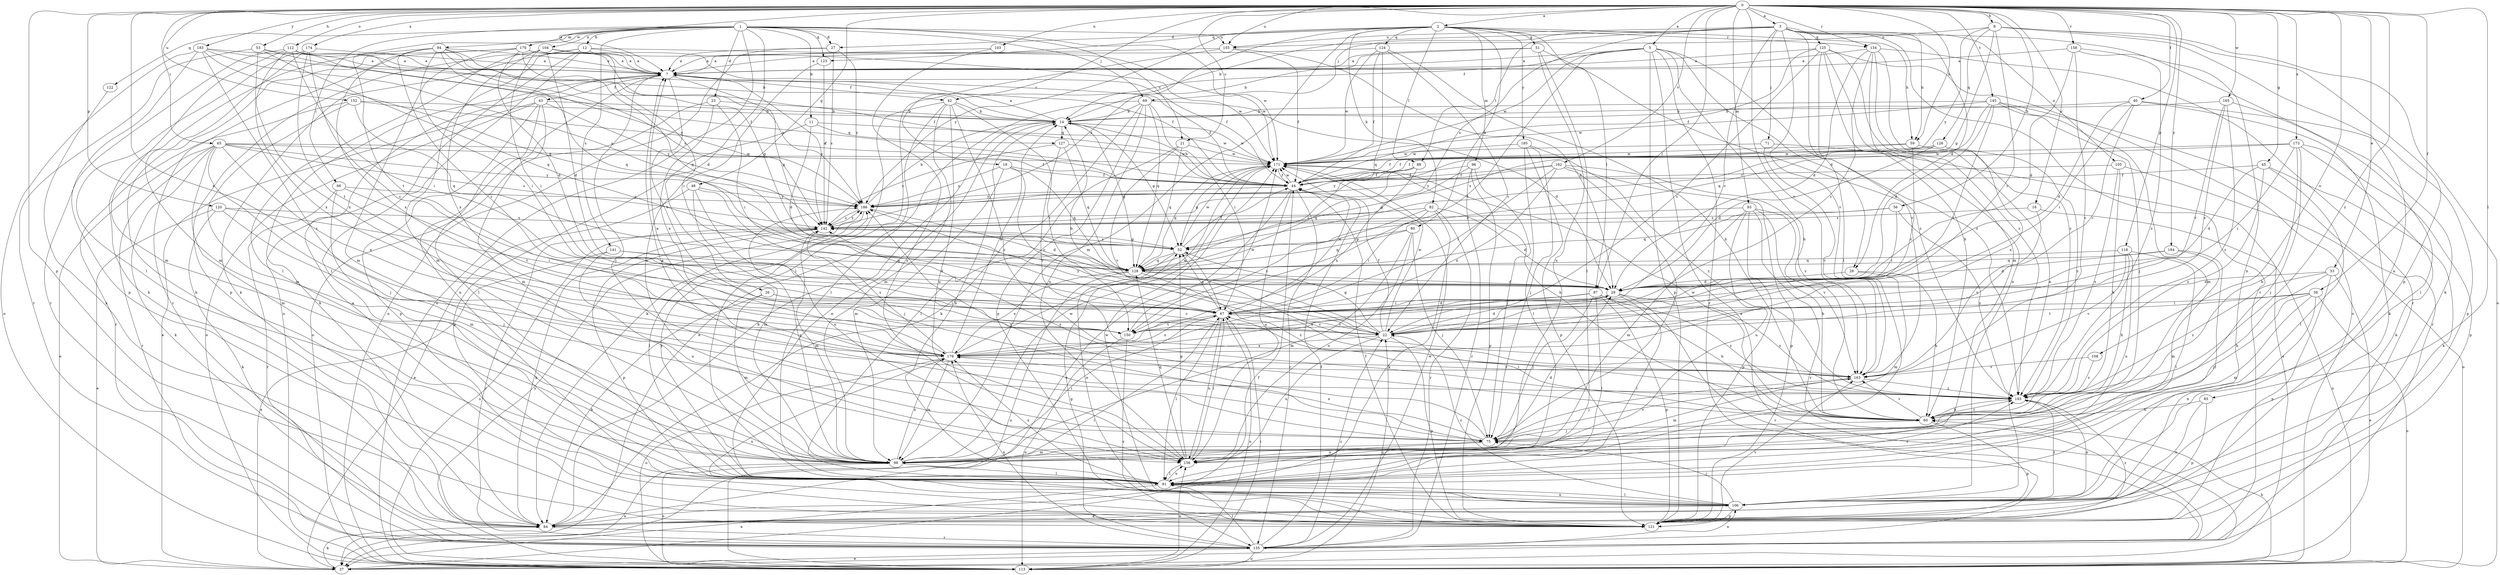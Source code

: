 strict digraph  {
0;
1;
2;
3;
5;
7;
8;
11;
12;
14;
16;
18;
21;
22;
23;
26;
27;
28;
29;
33;
37;
38;
40;
42;
43;
44;
45;
48;
51;
52;
53;
56;
59;
60;
65;
66;
67;
69;
71;
75;
80;
82;
84;
85;
87;
88;
91;
93;
94;
96;
98;
103;
104;
105;
106;
108;
112;
113;
118;
120;
121;
122;
123;
124;
125;
126;
127;
128;
134;
135;
141;
142;
145;
150;
152;
155;
156;
158;
162;
163;
165;
170;
171;
173;
174;
179;
183;
184;
185;
186;
193;
0 -> 2  [label=a];
0 -> 3  [label=a];
0 -> 5  [label=a];
0 -> 7  [label=a];
0 -> 8  [label=b];
0 -> 16  [label=c];
0 -> 18  [label=c];
0 -> 21  [label=c];
0 -> 33  [label=e];
0 -> 38  [label=f];
0 -> 40  [label=f];
0 -> 45  [label=g];
0 -> 48  [label=g];
0 -> 53  [label=h];
0 -> 56  [label=h];
0 -> 59  [label=h];
0 -> 65  [label=i];
0 -> 85  [label=l];
0 -> 87  [label=l];
0 -> 93  [label=m];
0 -> 103  [label=n];
0 -> 108  [label=o];
0 -> 112  [label=o];
0 -> 118  [label=p];
0 -> 120  [label=p];
0 -> 121  [label=p];
0 -> 134  [label=r];
0 -> 145  [label=t];
0 -> 152  [label=u];
0 -> 155  [label=u];
0 -> 158  [label=v];
0 -> 162  [label=v];
0 -> 163  [label=v];
0 -> 165  [label=w];
0 -> 173  [label=x];
0 -> 174  [label=x];
0 -> 179  [label=x];
0 -> 183  [label=y];
0 -> 184  [label=y];
0 -> 193  [label=z];
1 -> 11  [label=b];
1 -> 12  [label=b];
1 -> 21  [label=c];
1 -> 23  [label=d];
1 -> 26  [label=d];
1 -> 27  [label=d];
1 -> 66  [label=i];
1 -> 69  [label=j];
1 -> 94  [label=m];
1 -> 104  [label=n];
1 -> 113  [label=o];
1 -> 122  [label=q];
1 -> 123  [label=q];
1 -> 141  [label=s];
1 -> 150  [label=t];
1 -> 155  [label=u];
1 -> 170  [label=w];
1 -> 171  [label=w];
2 -> 27  [label=d];
2 -> 51  [label=g];
2 -> 59  [label=h];
2 -> 80  [label=k];
2 -> 82  [label=k];
2 -> 87  [label=l];
2 -> 88  [label=l];
2 -> 96  [label=m];
2 -> 98  [label=m];
2 -> 123  [label=q];
2 -> 124  [label=q];
2 -> 134  [label=r];
2 -> 142  [label=s];
2 -> 185  [label=y];
2 -> 186  [label=y];
3 -> 14  [label=b];
3 -> 22  [label=c];
3 -> 28  [label=d];
3 -> 59  [label=h];
3 -> 69  [label=j];
3 -> 71  [label=j];
3 -> 88  [label=l];
3 -> 91  [label=l];
3 -> 105  [label=n];
3 -> 106  [label=n];
3 -> 125  [label=q];
3 -> 135  [label=r];
3 -> 142  [label=s];
3 -> 155  [label=u];
3 -> 163  [label=v];
5 -> 7  [label=a];
5 -> 28  [label=d];
5 -> 37  [label=e];
5 -> 42  [label=f];
5 -> 60  [label=h];
5 -> 121  [label=p];
5 -> 135  [label=r];
5 -> 150  [label=t];
5 -> 171  [label=w];
5 -> 193  [label=z];
7 -> 42  [label=f];
7 -> 43  [label=f];
7 -> 44  [label=f];
7 -> 52  [label=g];
7 -> 75  [label=j];
7 -> 84  [label=k];
7 -> 106  [label=n];
7 -> 142  [label=s];
7 -> 150  [label=t];
8 -> 22  [label=c];
8 -> 52  [label=g];
8 -> 106  [label=n];
8 -> 113  [label=o];
8 -> 121  [label=p];
8 -> 126  [label=q];
8 -> 155  [label=u];
8 -> 186  [label=y];
11 -> 29  [label=d];
11 -> 121  [label=p];
11 -> 127  [label=q];
11 -> 171  [label=w];
12 -> 7  [label=a];
12 -> 67  [label=i];
12 -> 84  [label=k];
12 -> 91  [label=l];
12 -> 98  [label=m];
12 -> 113  [label=o];
12 -> 171  [label=w];
14 -> 7  [label=a];
14 -> 52  [label=g];
14 -> 106  [label=n];
14 -> 127  [label=q];
14 -> 128  [label=q];
14 -> 171  [label=w];
16 -> 113  [label=o];
16 -> 142  [label=s];
16 -> 163  [label=v];
18 -> 22  [label=c];
18 -> 44  [label=f];
18 -> 98  [label=m];
18 -> 128  [label=q];
18 -> 186  [label=y];
21 -> 91  [label=l];
21 -> 128  [label=q];
21 -> 163  [label=v];
21 -> 171  [label=w];
22 -> 14  [label=b];
22 -> 29  [label=d];
22 -> 44  [label=f];
22 -> 52  [label=g];
22 -> 121  [label=p];
22 -> 156  [label=u];
22 -> 171  [label=w];
22 -> 179  [label=x];
22 -> 186  [label=y];
23 -> 14  [label=b];
23 -> 67  [label=i];
23 -> 113  [label=o];
23 -> 179  [label=x];
26 -> 22  [label=c];
26 -> 67  [label=i];
26 -> 84  [label=k];
26 -> 98  [label=m];
27 -> 7  [label=a];
27 -> 113  [label=o];
27 -> 142  [label=s];
27 -> 186  [label=y];
28 -> 29  [label=d];
28 -> 60  [label=h];
28 -> 98  [label=m];
29 -> 67  [label=i];
29 -> 91  [label=l];
29 -> 135  [label=r];
29 -> 193  [label=z];
33 -> 29  [label=d];
33 -> 37  [label=e];
33 -> 60  [label=h];
33 -> 121  [label=p];
33 -> 193  [label=z];
37 -> 44  [label=f];
37 -> 84  [label=k];
38 -> 67  [label=i];
38 -> 75  [label=j];
38 -> 98  [label=m];
38 -> 106  [label=n];
38 -> 113  [label=o];
38 -> 150  [label=t];
40 -> 14  [label=b];
40 -> 22  [label=c];
40 -> 29  [label=d];
40 -> 67  [label=i];
40 -> 84  [label=k];
40 -> 121  [label=p];
42 -> 14  [label=b];
42 -> 84  [label=k];
42 -> 91  [label=l];
42 -> 98  [label=m];
42 -> 150  [label=t];
42 -> 156  [label=u];
42 -> 193  [label=z];
43 -> 14  [label=b];
43 -> 37  [label=e];
43 -> 91  [label=l];
43 -> 98  [label=m];
43 -> 113  [label=o];
43 -> 121  [label=p];
43 -> 186  [label=y];
44 -> 14  [label=b];
44 -> 37  [label=e];
44 -> 135  [label=r];
44 -> 156  [label=u];
44 -> 171  [label=w];
44 -> 186  [label=y];
45 -> 29  [label=d];
45 -> 44  [label=f];
45 -> 84  [label=k];
45 -> 91  [label=l];
45 -> 193  [label=z];
48 -> 37  [label=e];
48 -> 75  [label=j];
48 -> 98  [label=m];
48 -> 156  [label=u];
48 -> 186  [label=y];
51 -> 7  [label=a];
51 -> 14  [label=b];
51 -> 91  [label=l];
51 -> 156  [label=u];
51 -> 193  [label=z];
52 -> 44  [label=f];
52 -> 67  [label=i];
52 -> 106  [label=n];
52 -> 128  [label=q];
52 -> 142  [label=s];
52 -> 171  [label=w];
53 -> 7  [label=a];
53 -> 44  [label=f];
53 -> 128  [label=q];
53 -> 135  [label=r];
53 -> 179  [label=x];
56 -> 67  [label=i];
56 -> 128  [label=q];
56 -> 142  [label=s];
56 -> 193  [label=z];
59 -> 22  [label=c];
59 -> 44  [label=f];
59 -> 171  [label=w];
59 -> 193  [label=z];
60 -> 67  [label=i];
60 -> 75  [label=j];
60 -> 121  [label=p];
60 -> 142  [label=s];
60 -> 163  [label=v];
60 -> 171  [label=w];
60 -> 193  [label=z];
65 -> 37  [label=e];
65 -> 44  [label=f];
65 -> 75  [label=j];
65 -> 84  [label=k];
65 -> 98  [label=m];
65 -> 135  [label=r];
65 -> 142  [label=s];
65 -> 171  [label=w];
65 -> 179  [label=x];
65 -> 186  [label=y];
66 -> 98  [label=m];
66 -> 135  [label=r];
66 -> 150  [label=t];
66 -> 186  [label=y];
67 -> 22  [label=c];
67 -> 29  [label=d];
67 -> 52  [label=g];
67 -> 91  [label=l];
67 -> 113  [label=o];
67 -> 150  [label=t];
67 -> 156  [label=u];
67 -> 171  [label=w];
67 -> 179  [label=x];
69 -> 14  [label=b];
69 -> 29  [label=d];
69 -> 37  [label=e];
69 -> 67  [label=i];
69 -> 84  [label=k];
69 -> 121  [label=p];
69 -> 128  [label=q];
69 -> 156  [label=u];
71 -> 37  [label=e];
71 -> 163  [label=v];
71 -> 171  [label=w];
75 -> 7  [label=a];
75 -> 98  [label=m];
75 -> 156  [label=u];
75 -> 163  [label=v];
75 -> 179  [label=x];
75 -> 186  [label=y];
80 -> 52  [label=g];
80 -> 75  [label=j];
80 -> 98  [label=m];
80 -> 128  [label=q];
80 -> 156  [label=u];
82 -> 29  [label=d];
82 -> 67  [label=i];
82 -> 84  [label=k];
82 -> 135  [label=r];
82 -> 142  [label=s];
82 -> 150  [label=t];
84 -> 14  [label=b];
84 -> 67  [label=i];
84 -> 135  [label=r];
85 -> 60  [label=h];
85 -> 106  [label=n];
85 -> 121  [label=p];
87 -> 60  [label=h];
87 -> 67  [label=i];
87 -> 75  [label=j];
87 -> 91  [label=l];
87 -> 121  [label=p];
87 -> 179  [label=x];
87 -> 193  [label=z];
88 -> 44  [label=f];
88 -> 128  [label=q];
88 -> 179  [label=x];
88 -> 186  [label=y];
91 -> 14  [label=b];
91 -> 37  [label=e];
91 -> 106  [label=n];
91 -> 156  [label=u];
91 -> 179  [label=x];
91 -> 186  [label=y];
91 -> 193  [label=z];
93 -> 60  [label=h];
93 -> 98  [label=m];
93 -> 121  [label=p];
93 -> 135  [label=r];
93 -> 142  [label=s];
93 -> 156  [label=u];
93 -> 163  [label=v];
94 -> 7  [label=a];
94 -> 22  [label=c];
94 -> 44  [label=f];
94 -> 67  [label=i];
94 -> 84  [label=k];
94 -> 128  [label=q];
94 -> 142  [label=s];
94 -> 179  [label=x];
94 -> 186  [label=y];
96 -> 44  [label=f];
96 -> 52  [label=g];
96 -> 75  [label=j];
96 -> 121  [label=p];
96 -> 135  [label=r];
98 -> 29  [label=d];
98 -> 37  [label=e];
98 -> 67  [label=i];
98 -> 91  [label=l];
98 -> 113  [label=o];
98 -> 171  [label=w];
98 -> 179  [label=x];
98 -> 186  [label=y];
103 -> 7  [label=a];
103 -> 156  [label=u];
104 -> 7  [label=a];
104 -> 29  [label=d];
104 -> 67  [label=i];
104 -> 91  [label=l];
104 -> 121  [label=p];
104 -> 171  [label=w];
104 -> 179  [label=x];
105 -> 44  [label=f];
105 -> 60  [label=h];
105 -> 113  [label=o];
105 -> 193  [label=z];
106 -> 22  [label=c];
106 -> 75  [label=j];
106 -> 84  [label=k];
106 -> 91  [label=l];
106 -> 121  [label=p];
106 -> 171  [label=w];
106 -> 193  [label=z];
108 -> 163  [label=v];
108 -> 193  [label=z];
112 -> 7  [label=a];
112 -> 44  [label=f];
112 -> 67  [label=i];
112 -> 98  [label=m];
112 -> 135  [label=r];
112 -> 179  [label=x];
112 -> 186  [label=y];
113 -> 22  [label=c];
113 -> 60  [label=h];
113 -> 67  [label=i];
113 -> 142  [label=s];
113 -> 156  [label=u];
113 -> 186  [label=y];
118 -> 60  [label=h];
118 -> 91  [label=l];
118 -> 128  [label=q];
118 -> 156  [label=u];
118 -> 163  [label=v];
120 -> 37  [label=e];
120 -> 67  [label=i];
120 -> 75  [label=j];
120 -> 84  [label=k];
120 -> 142  [label=s];
121 -> 7  [label=a];
121 -> 44  [label=f];
121 -> 163  [label=v];
121 -> 179  [label=x];
121 -> 193  [label=z];
122 -> 84  [label=k];
123 -> 142  [label=s];
123 -> 156  [label=u];
124 -> 7  [label=a];
124 -> 22  [label=c];
124 -> 44  [label=f];
124 -> 60  [label=h];
124 -> 128  [label=q];
124 -> 171  [label=w];
125 -> 7  [label=a];
125 -> 22  [label=c];
125 -> 44  [label=f];
125 -> 60  [label=h];
125 -> 106  [label=n];
125 -> 113  [label=o];
125 -> 163  [label=v];
125 -> 193  [label=z];
126 -> 29  [label=d];
126 -> 44  [label=f];
126 -> 142  [label=s];
126 -> 171  [label=w];
126 -> 179  [label=x];
127 -> 128  [label=q];
127 -> 142  [label=s];
127 -> 163  [label=v];
127 -> 171  [label=w];
128 -> 29  [label=d];
128 -> 113  [label=o];
128 -> 163  [label=v];
128 -> 179  [label=x];
128 -> 193  [label=z];
134 -> 7  [label=a];
134 -> 22  [label=c];
134 -> 29  [label=d];
134 -> 98  [label=m];
134 -> 106  [label=n];
134 -> 135  [label=r];
134 -> 193  [label=z];
135 -> 22  [label=c];
135 -> 37  [label=e];
135 -> 44  [label=f];
135 -> 52  [label=g];
135 -> 91  [label=l];
135 -> 106  [label=n];
135 -> 113  [label=o];
135 -> 171  [label=w];
135 -> 179  [label=x];
141 -> 29  [label=d];
141 -> 37  [label=e];
141 -> 128  [label=q];
141 -> 156  [label=u];
142 -> 52  [label=g];
142 -> 84  [label=k];
142 -> 98  [label=m];
142 -> 121  [label=p];
142 -> 135  [label=r];
142 -> 186  [label=y];
145 -> 14  [label=b];
145 -> 29  [label=d];
145 -> 75  [label=j];
145 -> 98  [label=m];
145 -> 128  [label=q];
145 -> 135  [label=r];
145 -> 150  [label=t];
145 -> 171  [label=w];
150 -> 113  [label=o];
150 -> 135  [label=r];
150 -> 171  [label=w];
152 -> 14  [label=b];
152 -> 44  [label=f];
152 -> 98  [label=m];
152 -> 128  [label=q];
152 -> 135  [label=r];
155 -> 7  [label=a];
155 -> 29  [label=d];
155 -> 44  [label=f];
155 -> 91  [label=l];
156 -> 52  [label=g];
156 -> 67  [label=i];
156 -> 91  [label=l];
156 -> 128  [label=q];
158 -> 7  [label=a];
158 -> 29  [label=d];
158 -> 84  [label=k];
158 -> 163  [label=v];
158 -> 193  [label=z];
162 -> 44  [label=f];
162 -> 67  [label=i];
162 -> 75  [label=j];
162 -> 121  [label=p];
162 -> 163  [label=v];
162 -> 179  [label=x];
162 -> 186  [label=y];
163 -> 7  [label=a];
163 -> 75  [label=j];
163 -> 98  [label=m];
163 -> 193  [label=z];
165 -> 14  [label=b];
165 -> 22  [label=c];
165 -> 91  [label=l];
165 -> 150  [label=t];
165 -> 193  [label=z];
170 -> 7  [label=a];
170 -> 29  [label=d];
170 -> 44  [label=f];
170 -> 52  [label=g];
170 -> 84  [label=k];
170 -> 98  [label=m];
170 -> 128  [label=q];
170 -> 135  [label=r];
171 -> 44  [label=f];
171 -> 52  [label=g];
171 -> 60  [label=h];
171 -> 128  [label=q];
173 -> 44  [label=f];
173 -> 60  [label=h];
173 -> 67  [label=i];
173 -> 75  [label=j];
173 -> 84  [label=k];
173 -> 121  [label=p];
173 -> 171  [label=w];
174 -> 7  [label=a];
174 -> 22  [label=c];
174 -> 91  [label=l];
174 -> 98  [label=m];
174 -> 150  [label=t];
179 -> 14  [label=b];
179 -> 98  [label=m];
179 -> 113  [label=o];
179 -> 142  [label=s];
179 -> 163  [label=v];
179 -> 171  [label=w];
183 -> 7  [label=a];
183 -> 14  [label=b];
183 -> 52  [label=g];
183 -> 113  [label=o];
183 -> 121  [label=p];
183 -> 142  [label=s];
183 -> 193  [label=z];
184 -> 29  [label=d];
184 -> 91  [label=l];
184 -> 98  [label=m];
184 -> 128  [label=q];
185 -> 75  [label=j];
185 -> 91  [label=l];
185 -> 121  [label=p];
185 -> 171  [label=w];
185 -> 193  [label=z];
186 -> 14  [label=b];
186 -> 29  [label=d];
186 -> 91  [label=l];
186 -> 142  [label=s];
193 -> 60  [label=h];
193 -> 106  [label=n];
}
